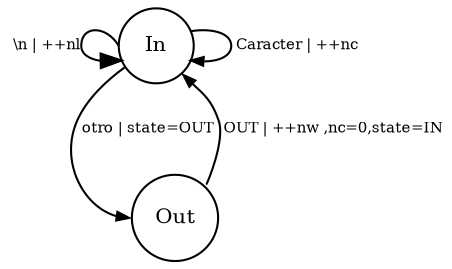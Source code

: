 digraph Histograma {
    
    In  [label="In",shape=circle,fontsize ="10"];
    Out [label="Out",shape=circle,fontsize ="10"];
    
    In->In [label=" Caracter | ++nc" fontsize="7" arrowsize="0.6"];
    In->In [label=" \\n | ++nl",tailport=w,fontsize="7"];

    
    In->Out [label=" otro | state=OUT ",fontsize="7",arrowsize="0.6",headport=w];
    Out->In [label=" OUT | ++nw ,nc=0,state=IN",fontsize="7",arrowsize="0.6",headport=se,tailport=ne]
}